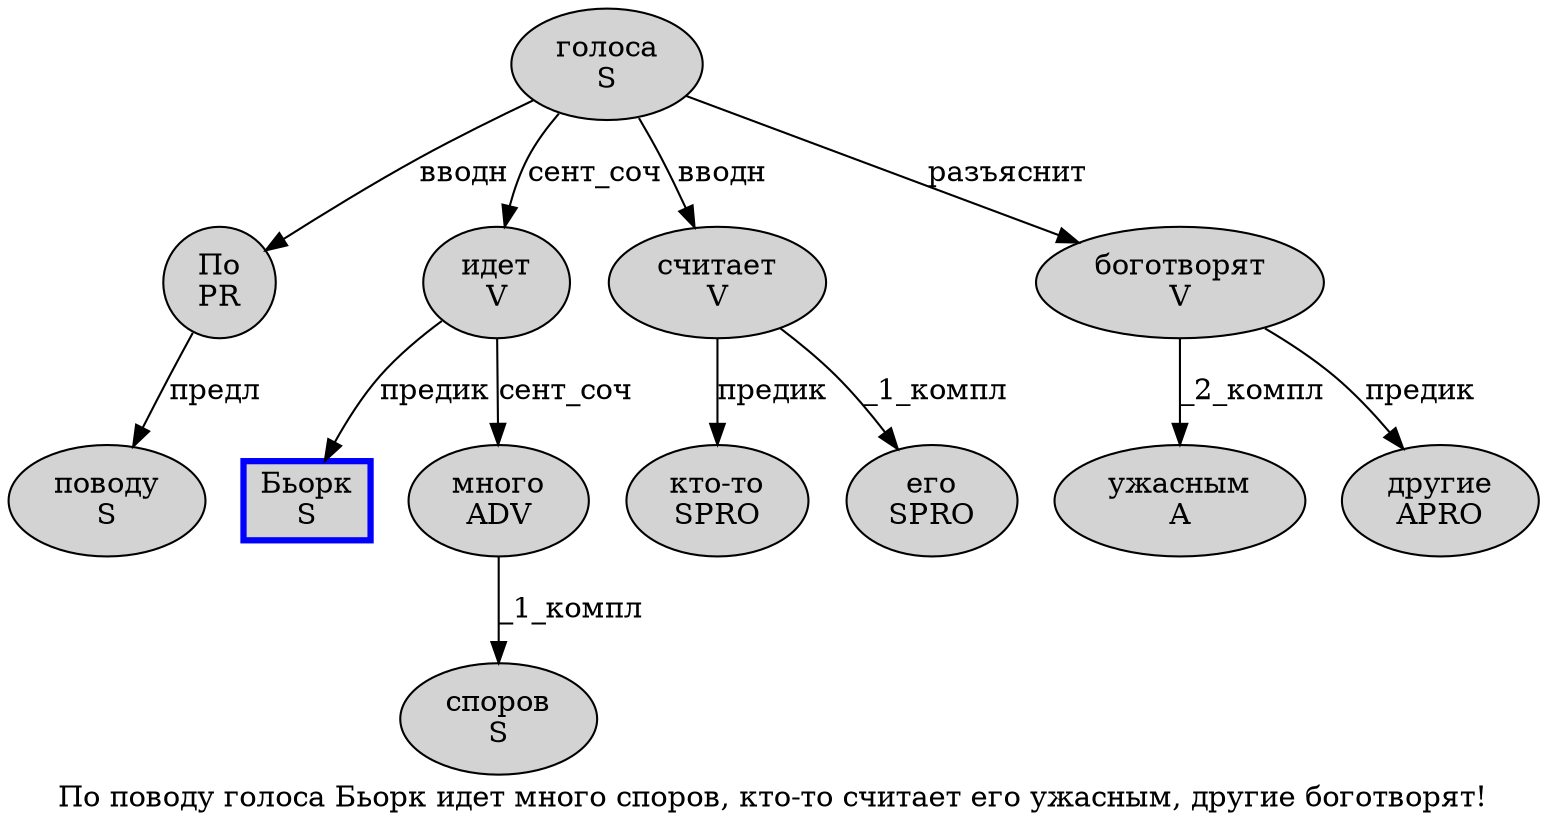 digraph SENTENCE_593 {
	graph [label="По поводу голоса Бьорк идет много споров, кто-то считает его ужасным, другие боготворят!"]
	node [style=filled]
		0 [label="По
PR" color="" fillcolor=lightgray penwidth=1 shape=ellipse]
		1 [label="поводу
S" color="" fillcolor=lightgray penwidth=1 shape=ellipse]
		2 [label="голоса
S" color="" fillcolor=lightgray penwidth=1 shape=ellipse]
		3 [label="Бьорк
S" color=blue fillcolor=lightgray penwidth=3 shape=box]
		4 [label="идет
V" color="" fillcolor=lightgray penwidth=1 shape=ellipse]
		5 [label="много
ADV" color="" fillcolor=lightgray penwidth=1 shape=ellipse]
		6 [label="споров
S" color="" fillcolor=lightgray penwidth=1 shape=ellipse]
		8 [label="кто-то
SPRO" color="" fillcolor=lightgray penwidth=1 shape=ellipse]
		9 [label="считает
V" color="" fillcolor=lightgray penwidth=1 shape=ellipse]
		10 [label="его
SPRO" color="" fillcolor=lightgray penwidth=1 shape=ellipse]
		11 [label="ужасным
A" color="" fillcolor=lightgray penwidth=1 shape=ellipse]
		13 [label="другие
APRO" color="" fillcolor=lightgray penwidth=1 shape=ellipse]
		14 [label="боготворят
V" color="" fillcolor=lightgray penwidth=1 shape=ellipse]
			4 -> 3 [label="предик"]
			4 -> 5 [label="сент_соч"]
			0 -> 1 [label="предл"]
			5 -> 6 [label="_1_компл"]
			2 -> 0 [label="вводн"]
			2 -> 4 [label="сент_соч"]
			2 -> 9 [label="вводн"]
			2 -> 14 [label="разъяснит"]
			14 -> 11 [label="_2_компл"]
			14 -> 13 [label="предик"]
			9 -> 8 [label="предик"]
			9 -> 10 [label="_1_компл"]
}
